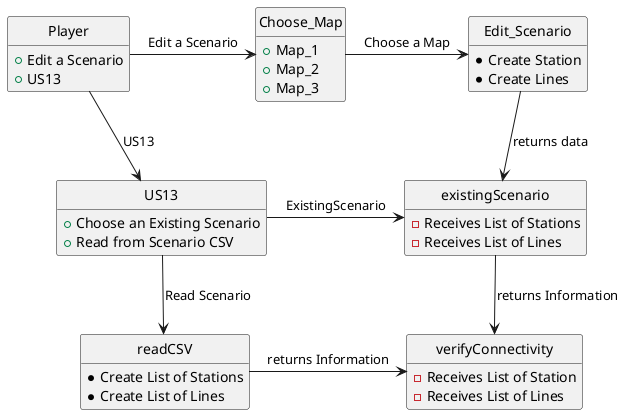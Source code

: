 @startuml
hide circle
hide methods

class Player {
    +Edit a Scenario
    +US13
}

class Choose_Map {
    +Map_1
    +Map_2
    +Map_3
}

class Edit_Scenario {
    *Create Station
    *Create Lines
}

class US13{
    +Choose an Existing Scenario
    +Read from Scenario CSV
}

class existingScenario{
    -Receives List of Stations
    -Receives List of Lines
}

class readCSV{
    *Create List of Stations
    *Create List of Lines
}

class verifyConnectivity{
    - Receives List of Station
    - Receives List of Lines
}


Player -> Choose_Map: "Edit a Scenario"
Player --> US13:"US13"

Choose_Map -> Edit_Scenario:"Choose a Map"

US13 -> existingScenario:"ExistingScenario"
Edit_Scenario --> existingScenario:"returns data"

US13 --> readCSV: "Read Scenario"

readCSV -> verifyConnectivity:"returns Information"
existingScenario -> verifyConnectivity:"returns Information"

@enduml